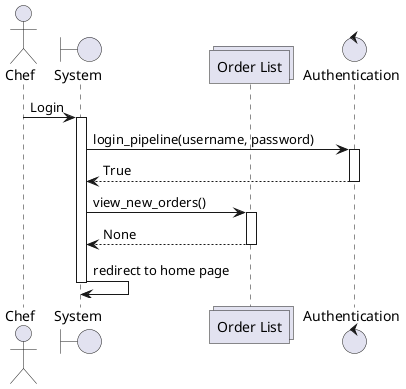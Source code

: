 @startuml Orders
actor Chef
boundary "System" as system
collections "Order List" as orderlists
control "Authentication" as auth
Chef -> system: Login
activate system
system -> auth: login_pipeline(username, password)
activate auth
auth --> system: True
deactivate auth
system -> orderlists: view_new_orders()
activate orderlists
orderlists --> system: None
deactivate orderlists
system -> system: redirect to home page
deactivate system
@enduml